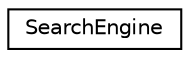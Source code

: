 digraph "Graphical Class Hierarchy"
{
  edge [fontname="Helvetica",fontsize="10",labelfontname="Helvetica",labelfontsize="10"];
  node [fontname="Helvetica",fontsize="10",shape=record];
  rankdir="LR";
  Node1 [label="SearchEngine",height=0.2,width=0.4,color="black", fillcolor="white", style="filled",URL="$class_search_engine.html"];
}
